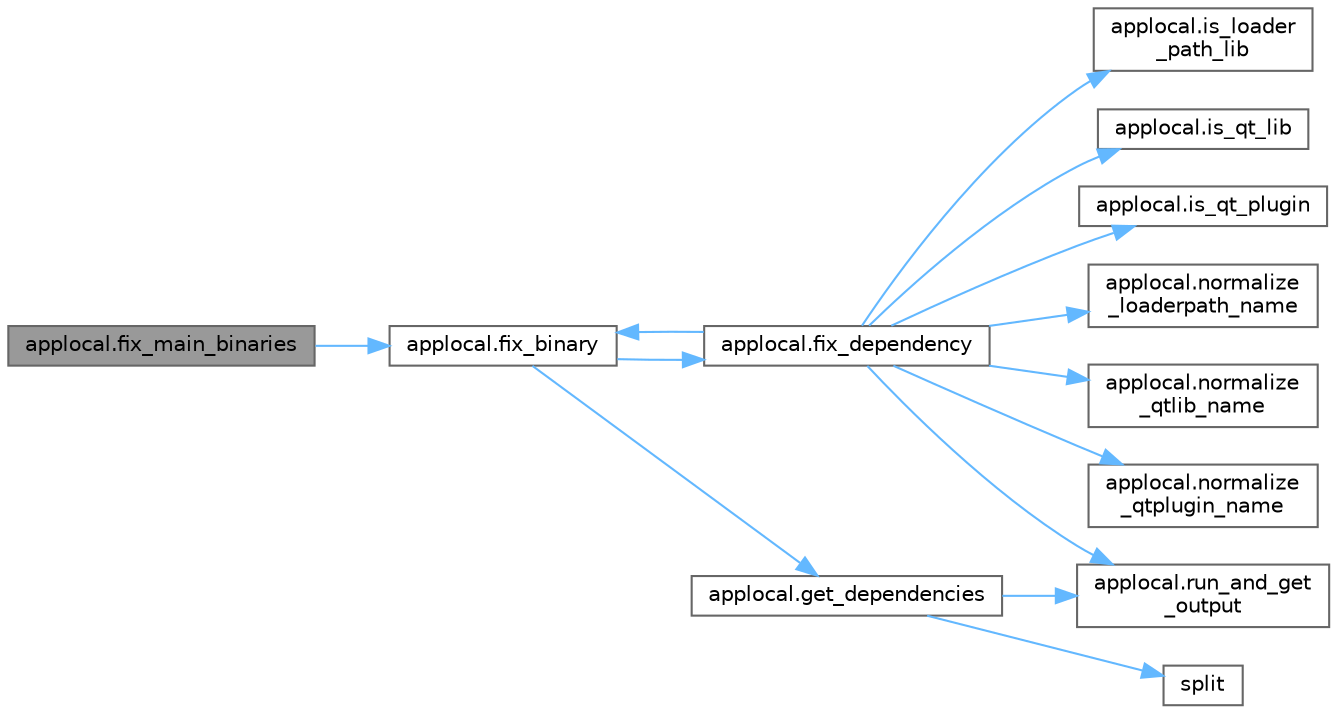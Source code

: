 digraph "applocal.fix_main_binaries"
{
 // LATEX_PDF_SIZE
  bgcolor="transparent";
  edge [fontname=Helvetica,fontsize=10,labelfontname=Helvetica,labelfontsize=10];
  node [fontname=Helvetica,fontsize=10,shape=box,height=0.2,width=0.4];
  rankdir="LR";
  Node1 [id="Node000001",label="applocal.fix_main_binaries",height=0.2,width=0.4,color="gray40", fillcolor="grey60", style="filled", fontcolor="black",tooltip=" "];
  Node1 -> Node2 [id="edge14_Node000001_Node000002",color="steelblue1",style="solid",tooltip=" "];
  Node2 [id="Node000002",label="applocal.fix_binary",height=0.2,width=0.4,color="grey40", fillcolor="white", style="filled",URL="$namespaceapplocal.html#a13852b8df04c3327be5e4c0e3e916932",tooltip=" "];
  Node2 -> Node3 [id="edge15_Node000002_Node000003",color="steelblue1",style="solid",tooltip=" "];
  Node3 [id="Node000003",label="applocal.fix_dependency",height=0.2,width=0.4,color="grey40", fillcolor="white", style="filled",URL="$namespaceapplocal.html#a25aa209f66b0edd50d56f8e8de08f21c",tooltip=" "];
  Node3 -> Node2 [id="edge16_Node000003_Node000002",color="steelblue1",style="solid",tooltip=" "];
  Node3 -> Node4 [id="edge17_Node000003_Node000004",color="steelblue1",style="solid",tooltip=" "];
  Node4 [id="Node000004",label="applocal.is_loader\l_path_lib",height=0.2,width=0.4,color="grey40", fillcolor="white", style="filled",URL="$namespaceapplocal.html#a76c44b643d099cb07ac925d5e77663fd",tooltip=" "];
  Node3 -> Node5 [id="edge18_Node000003_Node000005",color="steelblue1",style="solid",tooltip=" "];
  Node5 [id="Node000005",label="applocal.is_qt_lib",height=0.2,width=0.4,color="grey40", fillcolor="white", style="filled",URL="$namespaceapplocal.html#a3455e37eb236f27ded1878093d872a17",tooltip=" "];
  Node3 -> Node6 [id="edge19_Node000003_Node000006",color="steelblue1",style="solid",tooltip=" "];
  Node6 [id="Node000006",label="applocal.is_qt_plugin",height=0.2,width=0.4,color="grey40", fillcolor="white", style="filled",URL="$namespaceapplocal.html#aab81041f5c548662e1348a73e12cd6c1",tooltip=" "];
  Node3 -> Node7 [id="edge20_Node000003_Node000007",color="steelblue1",style="solid",tooltip=" "];
  Node7 [id="Node000007",label="applocal.normalize\l_loaderpath_name",height=0.2,width=0.4,color="grey40", fillcolor="white", style="filled",URL="$namespaceapplocal.html#a387bf518b95e42216968ce041f9de73f",tooltip=" "];
  Node3 -> Node8 [id="edge21_Node000003_Node000008",color="steelblue1",style="solid",tooltip=" "];
  Node8 [id="Node000008",label="applocal.normalize\l_qtlib_name",height=0.2,width=0.4,color="grey40", fillcolor="white", style="filled",URL="$namespaceapplocal.html#ada4a398d2c7cb406c1c756cd898fbf87",tooltip=" "];
  Node3 -> Node9 [id="edge22_Node000003_Node000009",color="steelblue1",style="solid",tooltip=" "];
  Node9 [id="Node000009",label="applocal.normalize\l_qtplugin_name",height=0.2,width=0.4,color="grey40", fillcolor="white", style="filled",URL="$namespaceapplocal.html#a81b9b40045e22b0b0d44a356d80f373c",tooltip=" "];
  Node3 -> Node10 [id="edge23_Node000003_Node000010",color="steelblue1",style="solid",tooltip=" "];
  Node10 [id="Node000010",label="applocal.run_and_get\l_output",height=0.2,width=0.4,color="grey40", fillcolor="white", style="filled",URL="$namespaceapplocal.html#a815347560e388c59219366dee624c8d6",tooltip=" "];
  Node2 -> Node11 [id="edge24_Node000002_Node000011",color="steelblue1",style="solid",tooltip=" "];
  Node11 [id="Node000011",label="applocal.get_dependencies",height=0.2,width=0.4,color="grey40", fillcolor="white", style="filled",URL="$namespaceapplocal.html#a265193d8e6936e2e3cf69edbe972b58e",tooltip=" "];
  Node11 -> Node10 [id="edge25_Node000011_Node000010",color="steelblue1",style="solid",tooltip=" "];
  Node11 -> Node12 [id="edge26_Node000011_Node000012",color="steelblue1",style="solid",tooltip=" "];
  Node12 [id="Node000012",label="split",height=0.2,width=0.4,color="grey40", fillcolor="white", style="filled",URL="$dff__run_8cpp.html#a0711bc625a1e6944ca62107b5847365f",tooltip=" "];
}
